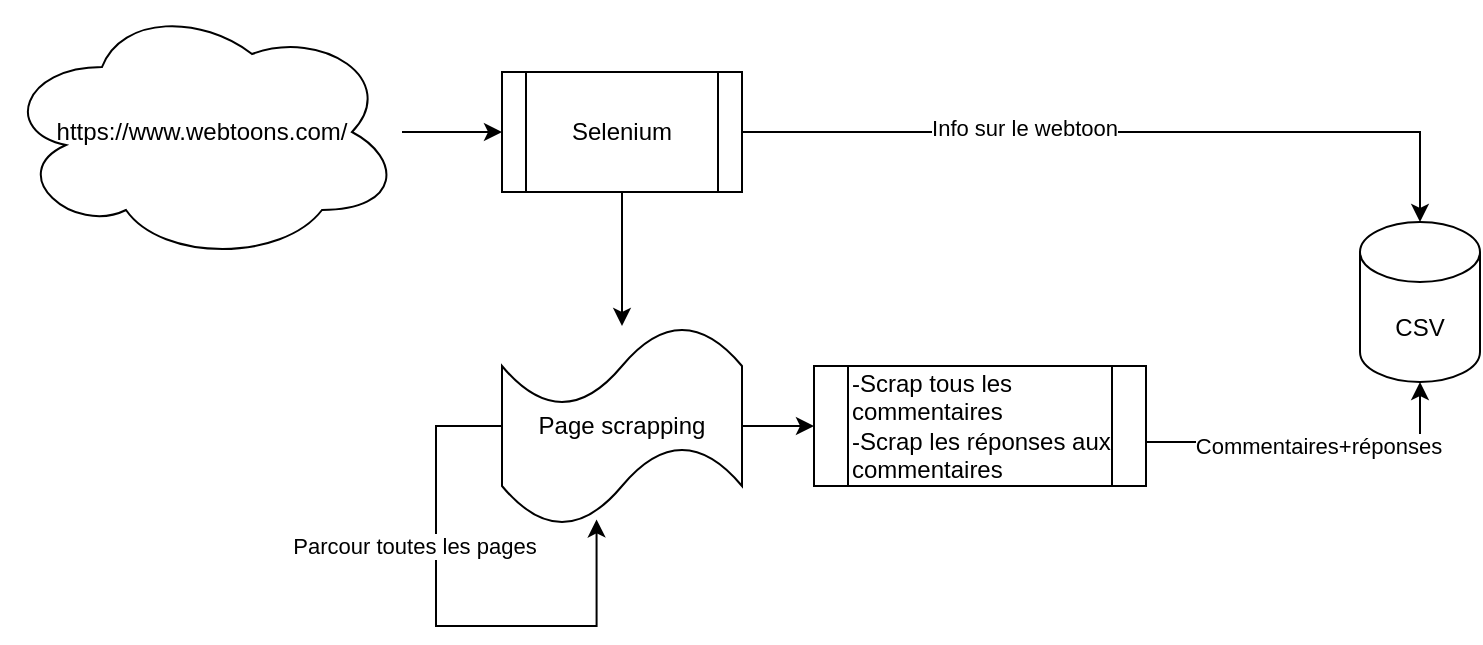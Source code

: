 <mxfile version="21.2.9" type="device">
  <diagram id="C5RBs43oDa-KdzZeNtuy" name="Page-1">
    <mxGraphModel dx="794" dy="391" grid="1" gridSize="10" guides="1" tooltips="1" connect="1" arrows="1" fold="1" page="1" pageScale="1" pageWidth="827" pageHeight="1169" math="0" shadow="0">
      <root>
        <mxCell id="WIyWlLk6GJQsqaUBKTNV-0" />
        <mxCell id="WIyWlLk6GJQsqaUBKTNV-1" parent="WIyWlLk6GJQsqaUBKTNV-0" />
        <mxCell id="hYdajQkNYkDuXGlAYVQ5-3" style="edgeStyle=orthogonalEdgeStyle;rounded=0;orthogonalLoop=1;jettySize=auto;html=1;entryX=0;entryY=0.5;entryDx=0;entryDy=0;" edge="1" parent="WIyWlLk6GJQsqaUBKTNV-1" source="hYdajQkNYkDuXGlAYVQ5-0" target="hYdajQkNYkDuXGlAYVQ5-1">
          <mxGeometry relative="1" as="geometry" />
        </mxCell>
        <mxCell id="hYdajQkNYkDuXGlAYVQ5-0" value="https://www.webtoons.com/" style="ellipse;shape=cloud;whiteSpace=wrap;html=1;" vertex="1" parent="WIyWlLk6GJQsqaUBKTNV-1">
          <mxGeometry x="30" y="150" width="200" height="130" as="geometry" />
        </mxCell>
        <mxCell id="hYdajQkNYkDuXGlAYVQ5-5" value="" style="edgeStyle=orthogonalEdgeStyle;rounded=0;orthogonalLoop=1;jettySize=auto;html=1;" edge="1" parent="WIyWlLk6GJQsqaUBKTNV-1" source="hYdajQkNYkDuXGlAYVQ5-1" target="hYdajQkNYkDuXGlAYVQ5-4">
          <mxGeometry relative="1" as="geometry" />
        </mxCell>
        <mxCell id="hYdajQkNYkDuXGlAYVQ5-15" style="edgeStyle=orthogonalEdgeStyle;rounded=0;orthogonalLoop=1;jettySize=auto;html=1;entryX=0.5;entryY=0;entryDx=0;entryDy=0;entryPerimeter=0;" edge="1" parent="WIyWlLk6GJQsqaUBKTNV-1" source="hYdajQkNYkDuXGlAYVQ5-1" target="hYdajQkNYkDuXGlAYVQ5-10">
          <mxGeometry relative="1" as="geometry" />
        </mxCell>
        <mxCell id="hYdajQkNYkDuXGlAYVQ5-16" value="Info sur le webtoon" style="edgeLabel;html=1;align=center;verticalAlign=middle;resizable=0;points=[];" vertex="1" connectable="0" parent="hYdajQkNYkDuXGlAYVQ5-15">
          <mxGeometry x="-0.266" y="2" relative="1" as="geometry">
            <mxPoint as="offset" />
          </mxGeometry>
        </mxCell>
        <mxCell id="hYdajQkNYkDuXGlAYVQ5-1" value="Selenium" style="shape=process;whiteSpace=wrap;html=1;backgroundOutline=1;" vertex="1" parent="WIyWlLk6GJQsqaUBKTNV-1">
          <mxGeometry x="280" y="185" width="120" height="60" as="geometry" />
        </mxCell>
        <mxCell id="hYdajQkNYkDuXGlAYVQ5-6" style="edgeStyle=orthogonalEdgeStyle;rounded=0;orthogonalLoop=1;jettySize=auto;html=1;entryX=0.394;entryY=0.967;entryDx=0;entryDy=0;entryPerimeter=0;" edge="1" parent="WIyWlLk6GJQsqaUBKTNV-1" source="hYdajQkNYkDuXGlAYVQ5-4" target="hYdajQkNYkDuXGlAYVQ5-4">
          <mxGeometry relative="1" as="geometry">
            <mxPoint x="246" y="462" as="targetPoint" />
            <Array as="points">
              <mxPoint x="247" y="362" />
              <mxPoint x="247" y="462" />
              <mxPoint x="327" y="462" />
            </Array>
          </mxGeometry>
        </mxCell>
        <mxCell id="hYdajQkNYkDuXGlAYVQ5-7" value="Parcour toutes les pages" style="edgeLabel;html=1;align=center;verticalAlign=middle;resizable=0;points=[];" vertex="1" connectable="0" parent="hYdajQkNYkDuXGlAYVQ5-6">
          <mxGeometry x="0.085" relative="1" as="geometry">
            <mxPoint x="-23" y="-40" as="offset" />
          </mxGeometry>
        </mxCell>
        <mxCell id="hYdajQkNYkDuXGlAYVQ5-9" value="" style="edgeStyle=orthogonalEdgeStyle;rounded=0;orthogonalLoop=1;jettySize=auto;html=1;" edge="1" parent="WIyWlLk6GJQsqaUBKTNV-1" source="hYdajQkNYkDuXGlAYVQ5-4" target="hYdajQkNYkDuXGlAYVQ5-8">
          <mxGeometry relative="1" as="geometry" />
        </mxCell>
        <mxCell id="hYdajQkNYkDuXGlAYVQ5-4" value="Page scrapping" style="shape=tape;whiteSpace=wrap;html=1;" vertex="1" parent="WIyWlLk6GJQsqaUBKTNV-1">
          <mxGeometry x="280" y="312" width="120" height="100" as="geometry" />
        </mxCell>
        <mxCell id="hYdajQkNYkDuXGlAYVQ5-13" style="edgeStyle=orthogonalEdgeStyle;rounded=0;orthogonalLoop=1;jettySize=auto;html=1;entryX=0.5;entryY=1;entryDx=0;entryDy=0;entryPerimeter=0;" edge="1" parent="WIyWlLk6GJQsqaUBKTNV-1" source="hYdajQkNYkDuXGlAYVQ5-8" target="hYdajQkNYkDuXGlAYVQ5-10">
          <mxGeometry relative="1" as="geometry">
            <mxPoint x="686" y="320" as="targetPoint" />
            <Array as="points">
              <mxPoint x="739" y="370" />
            </Array>
          </mxGeometry>
        </mxCell>
        <mxCell id="hYdajQkNYkDuXGlAYVQ5-14" value="Commentaires+réponses" style="edgeLabel;html=1;align=center;verticalAlign=middle;resizable=0;points=[];" vertex="1" connectable="0" parent="hYdajQkNYkDuXGlAYVQ5-13">
          <mxGeometry x="0.032" y="-2" relative="1" as="geometry">
            <mxPoint as="offset" />
          </mxGeometry>
        </mxCell>
        <mxCell id="hYdajQkNYkDuXGlAYVQ5-8" value="-Scrap tous les commentaires&lt;br&gt;-Scrap les réponses aux commentaires" style="shape=process;whiteSpace=wrap;html=1;backgroundOutline=1;align=left;" vertex="1" parent="WIyWlLk6GJQsqaUBKTNV-1">
          <mxGeometry x="436" y="332" width="166" height="60" as="geometry" />
        </mxCell>
        <mxCell id="hYdajQkNYkDuXGlAYVQ5-10" value="CSV" style="shape=cylinder3;whiteSpace=wrap;html=1;boundedLbl=1;backgroundOutline=1;size=15;" vertex="1" parent="WIyWlLk6GJQsqaUBKTNV-1">
          <mxGeometry x="709" y="260" width="60" height="80" as="geometry" />
        </mxCell>
      </root>
    </mxGraphModel>
  </diagram>
</mxfile>
